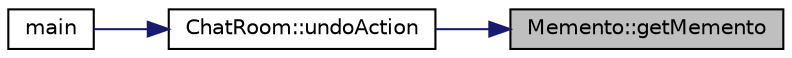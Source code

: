 digraph "Memento::getMemento"
{
 // LATEX_PDF_SIZE
  edge [fontname="Helvetica",fontsize="10",labelfontname="Helvetica",labelfontsize="10"];
  node [fontname="Helvetica",fontsize="10",shape=record];
  rankdir="RL";
  Node1 [label="Memento::getMemento",height=0.2,width=0.4,color="black", fillcolor="grey75", style="filled", fontcolor="black",tooltip="Get the preserved chat history."];
  Node1 -> Node2 [dir="back",color="midnightblue",fontsize="10",style="solid",fontname="Helvetica"];
  Node2 [label="ChatRoom::undoAction",height=0.2,width=0.4,color="black", fillcolor="white", style="filled",URL="$classChatRoom.html#aaa4347c88e92e7a4be51edece90d8ab9",tooltip="Restore the chat room to a previous state."];
  Node2 -> Node3 [dir="back",color="midnightblue",fontsize="10",style="solid",fontname="Helvetica"];
  Node3 [label="main",height=0.2,width=0.4,color="black", fillcolor="white", style="filled",URL="$DemoMain_8cpp.html#ae66f6b31b5ad750f1fe042a706a4e3d4",tooltip=" "];
}
